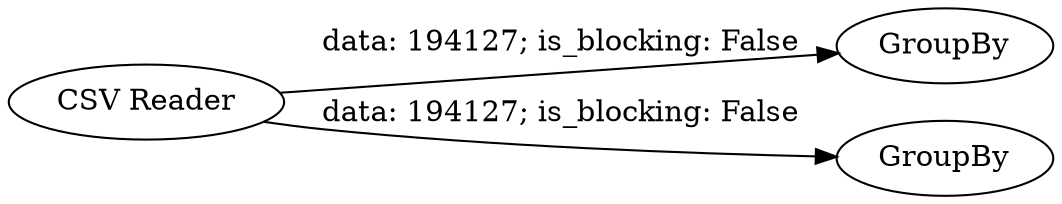 digraph {
	"-3311221297001935059_1" [label="CSV Reader"]
	"-3311221297001935059_2" [label=GroupBy]
	"-3311221297001935059_3" [label=GroupBy]
	"-3311221297001935059_1" -> "-3311221297001935059_2" [label="data: 194127; is_blocking: False"]
	"-3311221297001935059_1" -> "-3311221297001935059_3" [label="data: 194127; is_blocking: False"]
	rankdir=LR
}
